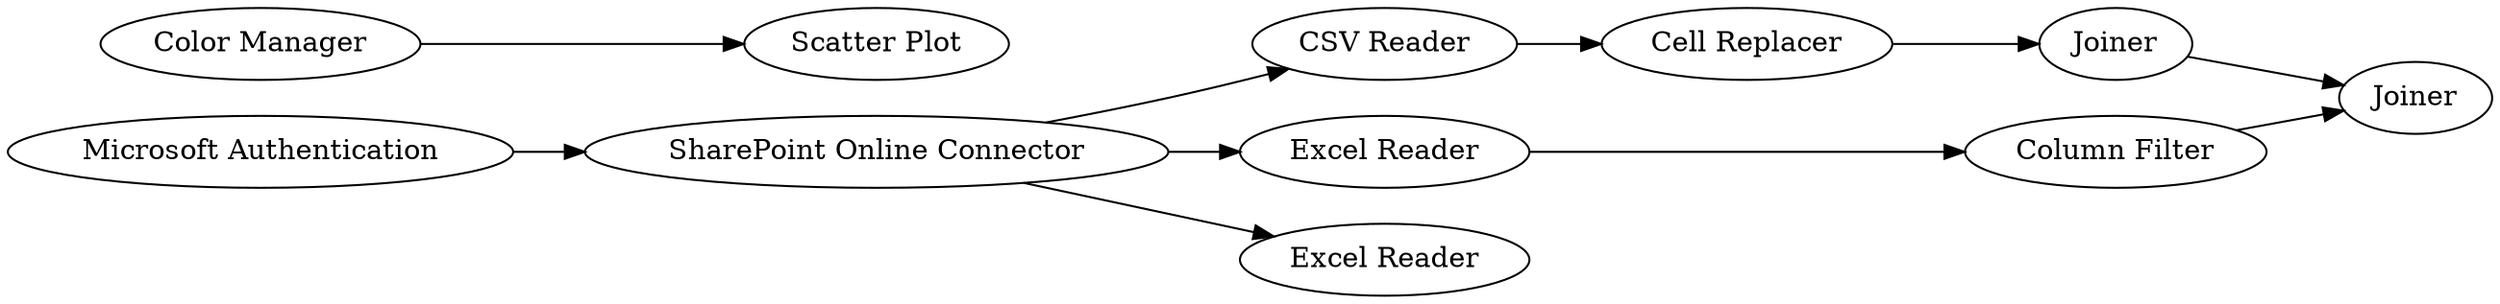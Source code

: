 digraph {
	"-6003855708837761728_7" [label="Cell Replacer"]
	"-6003855708837761728_8" [label=Joiner]
	"-6003855708837761728_6" [label="Column Filter"]
	"-6003855708837761728_9" [label=Joiner]
	"-6003855708837761728_11" [label="Color Manager"]
	"-6003855708837761728_1" [label="Microsoft Authentication"]
	"-6003855708837761728_5" [label="CSV Reader"]
	"-6003855708837761728_12" [label="Scatter Plot"]
	"-6003855708837761728_4" [label="Excel Reader"]
	"-6003855708837761728_2" [label="SharePoint Online Connector"]
	"-6003855708837761728_3" [label="Excel Reader"]
	"-6003855708837761728_1" -> "-6003855708837761728_2"
	"-6003855708837761728_8" -> "-6003855708837761728_9"
	"-6003855708837761728_6" -> "-6003855708837761728_9"
	"-6003855708837761728_2" -> "-6003855708837761728_5"
	"-6003855708837761728_7" -> "-6003855708837761728_8"
	"-6003855708837761728_2" -> "-6003855708837761728_3"
	"-6003855708837761728_4" -> "-6003855708837761728_6"
	"-6003855708837761728_2" -> "-6003855708837761728_4"
	"-6003855708837761728_5" -> "-6003855708837761728_7"
	"-6003855708837761728_11" -> "-6003855708837761728_12"
	rankdir=LR
}
